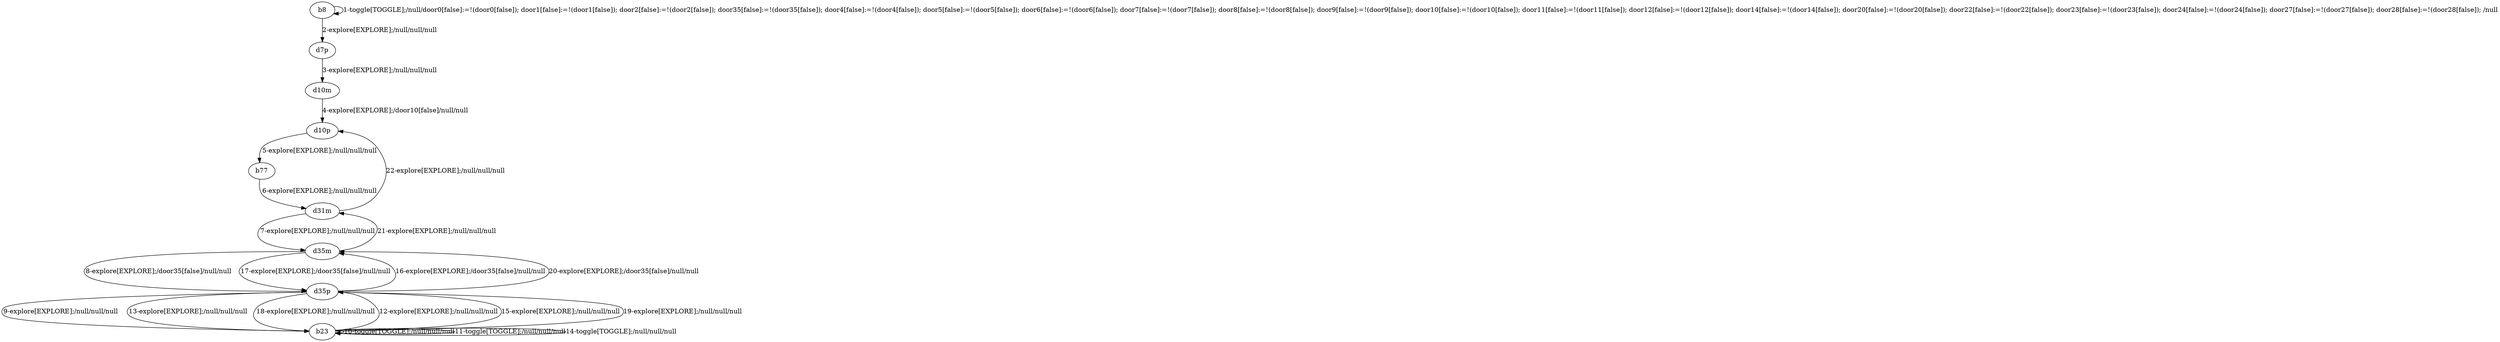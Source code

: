 # Total number of goals covered by this test: 1
# b23 --> b23

digraph g {
"b8" -> "b8" [label = "1-toggle[TOGGLE];/null/door0[false]:=!(door0[false]); door1[false]:=!(door1[false]); door2[false]:=!(door2[false]); door35[false]:=!(door35[false]); door4[false]:=!(door4[false]); door5[false]:=!(door5[false]); door6[false]:=!(door6[false]); door7[false]:=!(door7[false]); door8[false]:=!(door8[false]); door9[false]:=!(door9[false]); door10[false]:=!(door10[false]); door11[false]:=!(door11[false]); door12[false]:=!(door12[false]); door14[false]:=!(door14[false]); door20[false]:=!(door20[false]); door22[false]:=!(door22[false]); door23[false]:=!(door23[false]); door24[false]:=!(door24[false]); door27[false]:=!(door27[false]); door28[false]:=!(door28[false]); /null"];
"b8" -> "d7p" [label = "2-explore[EXPLORE];/null/null/null"];
"d7p" -> "d10m" [label = "3-explore[EXPLORE];/null/null/null"];
"d10m" -> "d10p" [label = "4-explore[EXPLORE];/door10[false]/null/null"];
"d10p" -> "b77" [label = "5-explore[EXPLORE];/null/null/null"];
"b77" -> "d31m" [label = "6-explore[EXPLORE];/null/null/null"];
"d31m" -> "d35m" [label = "7-explore[EXPLORE];/null/null/null"];
"d35m" -> "d35p" [label = "8-explore[EXPLORE];/door35[false]/null/null"];
"d35p" -> "b23" [label = "9-explore[EXPLORE];/null/null/null"];
"b23" -> "b23" [label = "10-toggle[TOGGLE];/null/null/null"];
"b23" -> "b23" [label = "11-toggle[TOGGLE];/null/null/null"];
"b23" -> "d35p" [label = "12-explore[EXPLORE];/null/null/null"];
"d35p" -> "b23" [label = "13-explore[EXPLORE];/null/null/null"];
"b23" -> "b23" [label = "14-toggle[TOGGLE];/null/null/null"];
"b23" -> "d35p" [label = "15-explore[EXPLORE];/null/null/null"];
"d35p" -> "d35m" [label = "16-explore[EXPLORE];/door35[false]/null/null"];
"d35m" -> "d35p" [label = "17-explore[EXPLORE];/door35[false]/null/null"];
"d35p" -> "b23" [label = "18-explore[EXPLORE];/null/null/null"];
"b23" -> "d35p" [label = "19-explore[EXPLORE];/null/null/null"];
"d35p" -> "d35m" [label = "20-explore[EXPLORE];/door35[false]/null/null"];
"d35m" -> "d31m" [label = "21-explore[EXPLORE];/null/null/null"];
"d31m" -> "d10p" [label = "22-explore[EXPLORE];/null/null/null"];
}